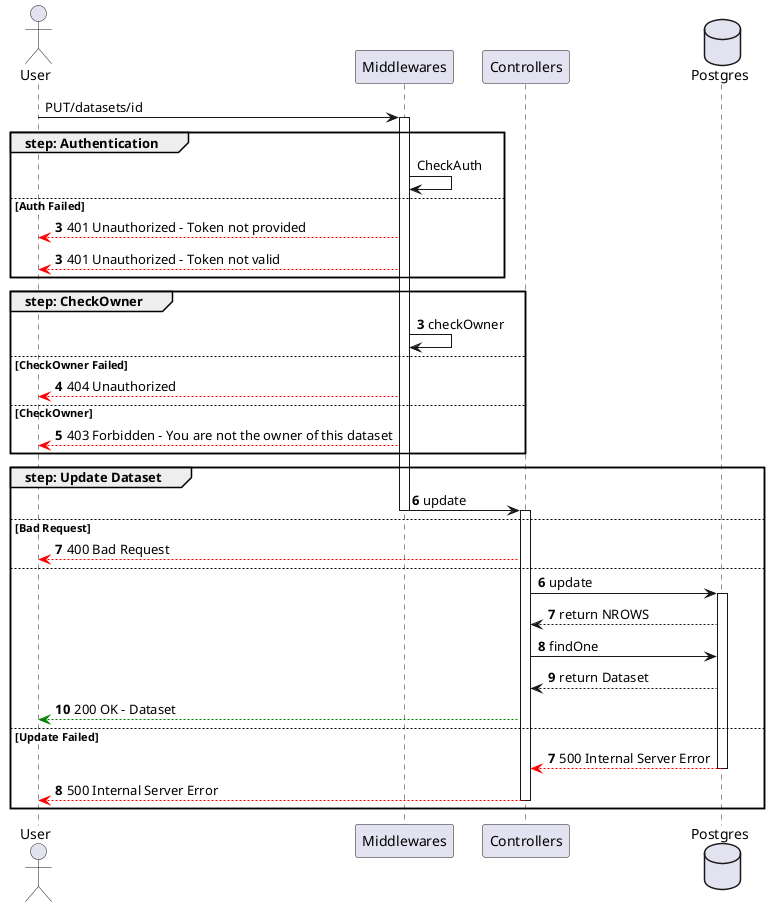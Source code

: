 @startuml UpdateDataset
 
actor User

participant Middlewares
participant Controllers
database Postgres

User -> Middlewares ++: PUT/datasets/id
group step: Authentication
    Middlewares -> Middlewares : CheckAuth
else Auth Failed
    autonumber 3
    Middlewares --[#red]> User : 401 Unauthorized - Token not provided
    autonumber 3
    Middlewares --[#red]> User : 401 Unauthorized - Token not valid
end
group step: CheckOwner 
    autonumber 3
    Middlewares -> Middlewares : checkOwner 
else CheckOwner Failed
autonumber 4
    Middlewares --[#red]> User : 404 Unauthorized
else CheckOwner 
    Middlewares --[#red]> User : 403 Forbidden - You are not the owner of this dataset
end

group step: Update Dataset
    Middlewares -> Controllers --++: update
else Bad Request
    Controllers --[#red]> User : 400 Bad Request
else
    autonumber 6
    Controllers -> Postgres ++: update
    Postgres --> Controllers : return NROWS
    Controllers -> Postgres : findOne
    Postgres --> Controllers : return Dataset
    Controllers --[#green]> User : 200 OK - Dataset
else Update Failed
    autonumber 7
    Postgres --[#red]> Controllers --: 500 Internal Server Error
    Controllers --[#red]> User --: 500 Internal Server Error
end

@enduml
